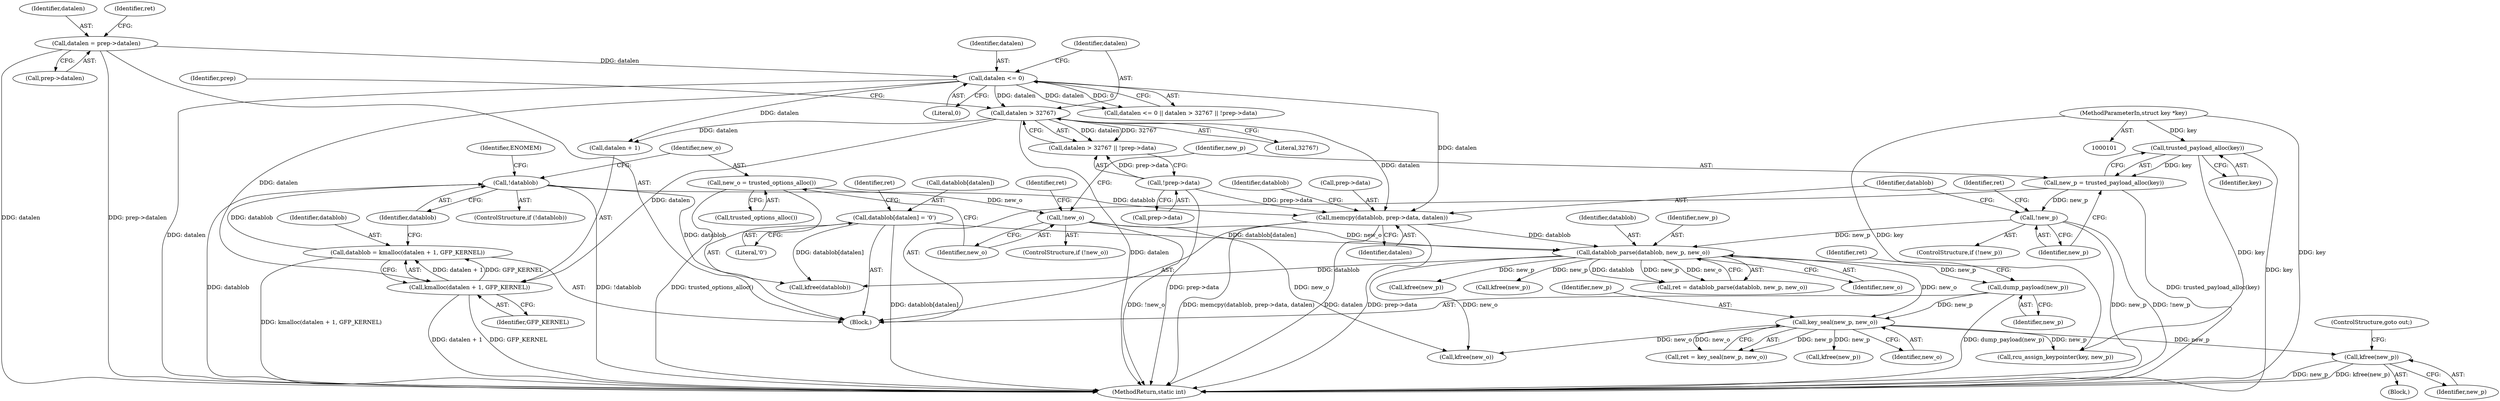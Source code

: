 digraph "0_linux_096fe9eaea40a17e125569f9e657e34cdb6d73bd_0@pointer" {
"1000283" [label="(Call,kfree(new_p))"];
"1000272" [label="(Call,key_seal(new_p, new_o))"];
"1000268" [label="(Call,dump_payload(new_p))"];
"1000213" [label="(Call,datablob_parse(datablob, new_p, new_o))"];
"1000200" [label="(Call,memcpy(datablob, prep->data, datalen))"];
"1000170" [label="(Call,!datablob)"];
"1000162" [label="(Call,datablob = kmalloc(datalen + 1, GFP_KERNEL))"];
"1000164" [label="(Call,kmalloc(datalen + 1, GFP_KERNEL))"];
"1000148" [label="(Call,datalen <= 0)"];
"1000109" [label="(Call,datalen = prep->datalen)"];
"1000152" [label="(Call,datalen > 32767)"];
"1000155" [label="(Call,!prep->data)"];
"1000206" [label="(Call,datablob[datalen] = '\0')"];
"1000192" [label="(Call,!new_p)"];
"1000187" [label="(Call,new_p = trusted_payload_alloc(key))"];
"1000189" [label="(Call,trusted_payload_alloc(key))"];
"1000102" [label="(MethodParameterIn,struct key *key)"];
"1000179" [label="(Call,!new_o)"];
"1000175" [label="(Call,new_o = trusted_options_alloc())"];
"1000283" [label="(Call,kfree(new_p))"];
"1000190" [label="(Identifier,key)"];
"1000177" [label="(Call,trusted_options_alloc())"];
"1000151" [label="(Call,datalen > 32767 || !prep->data)"];
"1000192" [label="(Call,!new_p)"];
"1000226" [label="(Call,kfree(new_p))"];
"1000239" [label="(Call,kfree(new_p))"];
"1000156" [label="(Call,prep->data)"];
"1000279" [label="(Block,)"];
"1000285" [label="(ControlStructure,goto out;)"];
"1000168" [label="(Identifier,GFP_KERNEL)"];
"1000150" [label="(Literal,0)"];
"1000200" [label="(Call,memcpy(datablob, prep->data, datalen))"];
"1000324" [label="(MethodReturn,static int)"];
"1000210" [label="(Literal,'\0')"];
"1000155" [label="(Call,!prep->data)"];
"1000152" [label="(Call,datalen > 32767)"];
"1000212" [label="(Identifier,ret)"];
"1000164" [label="(Call,kmalloc(datalen + 1, GFP_KERNEL))"];
"1000174" [label="(Identifier,ENOMEM)"];
"1000191" [label="(ControlStructure,if (!new_p))"];
"1000110" [label="(Identifier,datalen)"];
"1000162" [label="(Call,datablob = kmalloc(datalen + 1, GFP_KERNEL))"];
"1000269" [label="(Identifier,new_p)"];
"1000187" [label="(Call,new_p = trusted_payload_alloc(key))"];
"1000211" [label="(Call,ret = datablob_parse(datablob, new_p, new_o))"];
"1000272" [label="(Call,key_seal(new_p, new_o))"];
"1000171" [label="(Identifier,datablob)"];
"1000214" [label="(Identifier,datablob)"];
"1000157" [label="(Identifier,prep)"];
"1000183" [label="(Identifier,ret)"];
"1000178" [label="(ControlStructure,if (!new_o))"];
"1000205" [label="(Identifier,datalen)"];
"1000207" [label="(Call,datablob[datalen])"];
"1000201" [label="(Identifier,datablob)"];
"1000117" [label="(Identifier,ret)"];
"1000318" [label="(Call,kfree(datablob))"];
"1000189" [label="(Call,trusted_payload_alloc(key))"];
"1000176" [label="(Identifier,new_o)"];
"1000213" [label="(Call,datablob_parse(datablob, new_p, new_o))"];
"1000170" [label="(Call,!datablob)"];
"1000273" [label="(Identifier,new_p)"];
"1000111" [label="(Call,prep->datalen)"];
"1000284" [label="(Identifier,new_p)"];
"1000215" [label="(Identifier,new_p)"];
"1000206" [label="(Call,datablob[datalen] = '\0')"];
"1000196" [label="(Identifier,ret)"];
"1000175" [label="(Call,new_o = trusted_options_alloc())"];
"1000148" [label="(Call,datalen <= 0)"];
"1000271" [label="(Identifier,ret)"];
"1000163" [label="(Identifier,datablob)"];
"1000149" [label="(Identifier,datalen)"];
"1000153" [label="(Identifier,datalen)"];
"1000102" [label="(MethodParameterIn,struct key *key)"];
"1000109" [label="(Call,datalen = prep->datalen)"];
"1000180" [label="(Identifier,new_o)"];
"1000268" [label="(Call,dump_payload(new_p))"];
"1000154" [label="(Literal,32767)"];
"1000308" [label="(Call,rcu_assign_keypointer(key, new_p))"];
"1000305" [label="(Call,kfree(new_p))"];
"1000216" [label="(Identifier,new_o)"];
"1000208" [label="(Identifier,datablob)"];
"1000147" [label="(Call,datalen <= 0 || datalen > 32767 || !prep->data)"];
"1000179" [label="(Call,!new_o)"];
"1000188" [label="(Identifier,new_p)"];
"1000202" [label="(Call,prep->data)"];
"1000193" [label="(Identifier,new_p)"];
"1000270" [label="(Call,ret = key_seal(new_p, new_o))"];
"1000104" [label="(Block,)"];
"1000165" [label="(Call,datalen + 1)"];
"1000169" [label="(ControlStructure,if (!datablob))"];
"1000274" [label="(Identifier,new_o)"];
"1000320" [label="(Call,kfree(new_o))"];
"1000283" -> "1000279"  [label="AST: "];
"1000283" -> "1000284"  [label="CFG: "];
"1000284" -> "1000283"  [label="AST: "];
"1000285" -> "1000283"  [label="CFG: "];
"1000283" -> "1000324"  [label="DDG: new_p"];
"1000283" -> "1000324"  [label="DDG: kfree(new_p)"];
"1000272" -> "1000283"  [label="DDG: new_p"];
"1000272" -> "1000270"  [label="AST: "];
"1000272" -> "1000274"  [label="CFG: "];
"1000273" -> "1000272"  [label="AST: "];
"1000274" -> "1000272"  [label="AST: "];
"1000270" -> "1000272"  [label="CFG: "];
"1000272" -> "1000270"  [label="DDG: new_p"];
"1000272" -> "1000270"  [label="DDG: new_o"];
"1000268" -> "1000272"  [label="DDG: new_p"];
"1000213" -> "1000272"  [label="DDG: new_o"];
"1000272" -> "1000305"  [label="DDG: new_p"];
"1000272" -> "1000308"  [label="DDG: new_p"];
"1000272" -> "1000320"  [label="DDG: new_o"];
"1000268" -> "1000104"  [label="AST: "];
"1000268" -> "1000269"  [label="CFG: "];
"1000269" -> "1000268"  [label="AST: "];
"1000271" -> "1000268"  [label="CFG: "];
"1000268" -> "1000324"  [label="DDG: dump_payload(new_p)"];
"1000213" -> "1000268"  [label="DDG: new_p"];
"1000213" -> "1000211"  [label="AST: "];
"1000213" -> "1000216"  [label="CFG: "];
"1000214" -> "1000213"  [label="AST: "];
"1000215" -> "1000213"  [label="AST: "];
"1000216" -> "1000213"  [label="AST: "];
"1000211" -> "1000213"  [label="CFG: "];
"1000213" -> "1000211"  [label="DDG: datablob"];
"1000213" -> "1000211"  [label="DDG: new_p"];
"1000213" -> "1000211"  [label="DDG: new_o"];
"1000200" -> "1000213"  [label="DDG: datablob"];
"1000206" -> "1000213"  [label="DDG: datablob[datalen]"];
"1000192" -> "1000213"  [label="DDG: new_p"];
"1000179" -> "1000213"  [label="DDG: new_o"];
"1000213" -> "1000226"  [label="DDG: new_p"];
"1000213" -> "1000239"  [label="DDG: new_p"];
"1000213" -> "1000318"  [label="DDG: datablob"];
"1000213" -> "1000320"  [label="DDG: new_o"];
"1000200" -> "1000104"  [label="AST: "];
"1000200" -> "1000205"  [label="CFG: "];
"1000201" -> "1000200"  [label="AST: "];
"1000202" -> "1000200"  [label="AST: "];
"1000205" -> "1000200"  [label="AST: "];
"1000208" -> "1000200"  [label="CFG: "];
"1000200" -> "1000324"  [label="DDG: memcpy(datablob, prep->data, datalen)"];
"1000200" -> "1000324"  [label="DDG: datalen"];
"1000200" -> "1000324"  [label="DDG: prep->data"];
"1000170" -> "1000200"  [label="DDG: datablob"];
"1000155" -> "1000200"  [label="DDG: prep->data"];
"1000148" -> "1000200"  [label="DDG: datalen"];
"1000152" -> "1000200"  [label="DDG: datalen"];
"1000170" -> "1000169"  [label="AST: "];
"1000170" -> "1000171"  [label="CFG: "];
"1000171" -> "1000170"  [label="AST: "];
"1000174" -> "1000170"  [label="CFG: "];
"1000176" -> "1000170"  [label="CFG: "];
"1000170" -> "1000324"  [label="DDG: datablob"];
"1000170" -> "1000324"  [label="DDG: !datablob"];
"1000162" -> "1000170"  [label="DDG: datablob"];
"1000170" -> "1000318"  [label="DDG: datablob"];
"1000162" -> "1000104"  [label="AST: "];
"1000162" -> "1000164"  [label="CFG: "];
"1000163" -> "1000162"  [label="AST: "];
"1000164" -> "1000162"  [label="AST: "];
"1000171" -> "1000162"  [label="CFG: "];
"1000162" -> "1000324"  [label="DDG: kmalloc(datalen + 1, GFP_KERNEL)"];
"1000164" -> "1000162"  [label="DDG: datalen + 1"];
"1000164" -> "1000162"  [label="DDG: GFP_KERNEL"];
"1000164" -> "1000168"  [label="CFG: "];
"1000165" -> "1000164"  [label="AST: "];
"1000168" -> "1000164"  [label="AST: "];
"1000164" -> "1000324"  [label="DDG: GFP_KERNEL"];
"1000164" -> "1000324"  [label="DDG: datalen + 1"];
"1000148" -> "1000164"  [label="DDG: datalen"];
"1000152" -> "1000164"  [label="DDG: datalen"];
"1000148" -> "1000147"  [label="AST: "];
"1000148" -> "1000150"  [label="CFG: "];
"1000149" -> "1000148"  [label="AST: "];
"1000150" -> "1000148"  [label="AST: "];
"1000153" -> "1000148"  [label="CFG: "];
"1000147" -> "1000148"  [label="CFG: "];
"1000148" -> "1000324"  [label="DDG: datalen"];
"1000148" -> "1000147"  [label="DDG: datalen"];
"1000148" -> "1000147"  [label="DDG: 0"];
"1000109" -> "1000148"  [label="DDG: datalen"];
"1000148" -> "1000152"  [label="DDG: datalen"];
"1000148" -> "1000165"  [label="DDG: datalen"];
"1000109" -> "1000104"  [label="AST: "];
"1000109" -> "1000111"  [label="CFG: "];
"1000110" -> "1000109"  [label="AST: "];
"1000111" -> "1000109"  [label="AST: "];
"1000117" -> "1000109"  [label="CFG: "];
"1000109" -> "1000324"  [label="DDG: datalen"];
"1000109" -> "1000324"  [label="DDG: prep->datalen"];
"1000152" -> "1000151"  [label="AST: "];
"1000152" -> "1000154"  [label="CFG: "];
"1000153" -> "1000152"  [label="AST: "];
"1000154" -> "1000152"  [label="AST: "];
"1000157" -> "1000152"  [label="CFG: "];
"1000151" -> "1000152"  [label="CFG: "];
"1000152" -> "1000324"  [label="DDG: datalen"];
"1000152" -> "1000151"  [label="DDG: datalen"];
"1000152" -> "1000151"  [label="DDG: 32767"];
"1000152" -> "1000165"  [label="DDG: datalen"];
"1000155" -> "1000151"  [label="AST: "];
"1000155" -> "1000156"  [label="CFG: "];
"1000156" -> "1000155"  [label="AST: "];
"1000151" -> "1000155"  [label="CFG: "];
"1000155" -> "1000324"  [label="DDG: prep->data"];
"1000155" -> "1000151"  [label="DDG: prep->data"];
"1000206" -> "1000104"  [label="AST: "];
"1000206" -> "1000210"  [label="CFG: "];
"1000207" -> "1000206"  [label="AST: "];
"1000210" -> "1000206"  [label="AST: "];
"1000212" -> "1000206"  [label="CFG: "];
"1000206" -> "1000324"  [label="DDG: datablob[datalen]"];
"1000206" -> "1000318"  [label="DDG: datablob[datalen]"];
"1000192" -> "1000191"  [label="AST: "];
"1000192" -> "1000193"  [label="CFG: "];
"1000193" -> "1000192"  [label="AST: "];
"1000196" -> "1000192"  [label="CFG: "];
"1000201" -> "1000192"  [label="CFG: "];
"1000192" -> "1000324"  [label="DDG: new_p"];
"1000192" -> "1000324"  [label="DDG: !new_p"];
"1000187" -> "1000192"  [label="DDG: new_p"];
"1000187" -> "1000104"  [label="AST: "];
"1000187" -> "1000189"  [label="CFG: "];
"1000188" -> "1000187"  [label="AST: "];
"1000189" -> "1000187"  [label="AST: "];
"1000193" -> "1000187"  [label="CFG: "];
"1000187" -> "1000324"  [label="DDG: trusted_payload_alloc(key)"];
"1000189" -> "1000187"  [label="DDG: key"];
"1000189" -> "1000190"  [label="CFG: "];
"1000190" -> "1000189"  [label="AST: "];
"1000189" -> "1000324"  [label="DDG: key"];
"1000102" -> "1000189"  [label="DDG: key"];
"1000189" -> "1000308"  [label="DDG: key"];
"1000102" -> "1000101"  [label="AST: "];
"1000102" -> "1000324"  [label="DDG: key"];
"1000102" -> "1000308"  [label="DDG: key"];
"1000179" -> "1000178"  [label="AST: "];
"1000179" -> "1000180"  [label="CFG: "];
"1000180" -> "1000179"  [label="AST: "];
"1000183" -> "1000179"  [label="CFG: "];
"1000188" -> "1000179"  [label="CFG: "];
"1000179" -> "1000324"  [label="DDG: !new_o"];
"1000175" -> "1000179"  [label="DDG: new_o"];
"1000179" -> "1000320"  [label="DDG: new_o"];
"1000175" -> "1000104"  [label="AST: "];
"1000175" -> "1000177"  [label="CFG: "];
"1000176" -> "1000175"  [label="AST: "];
"1000177" -> "1000175"  [label="AST: "];
"1000180" -> "1000175"  [label="CFG: "];
"1000175" -> "1000324"  [label="DDG: trusted_options_alloc()"];
}
